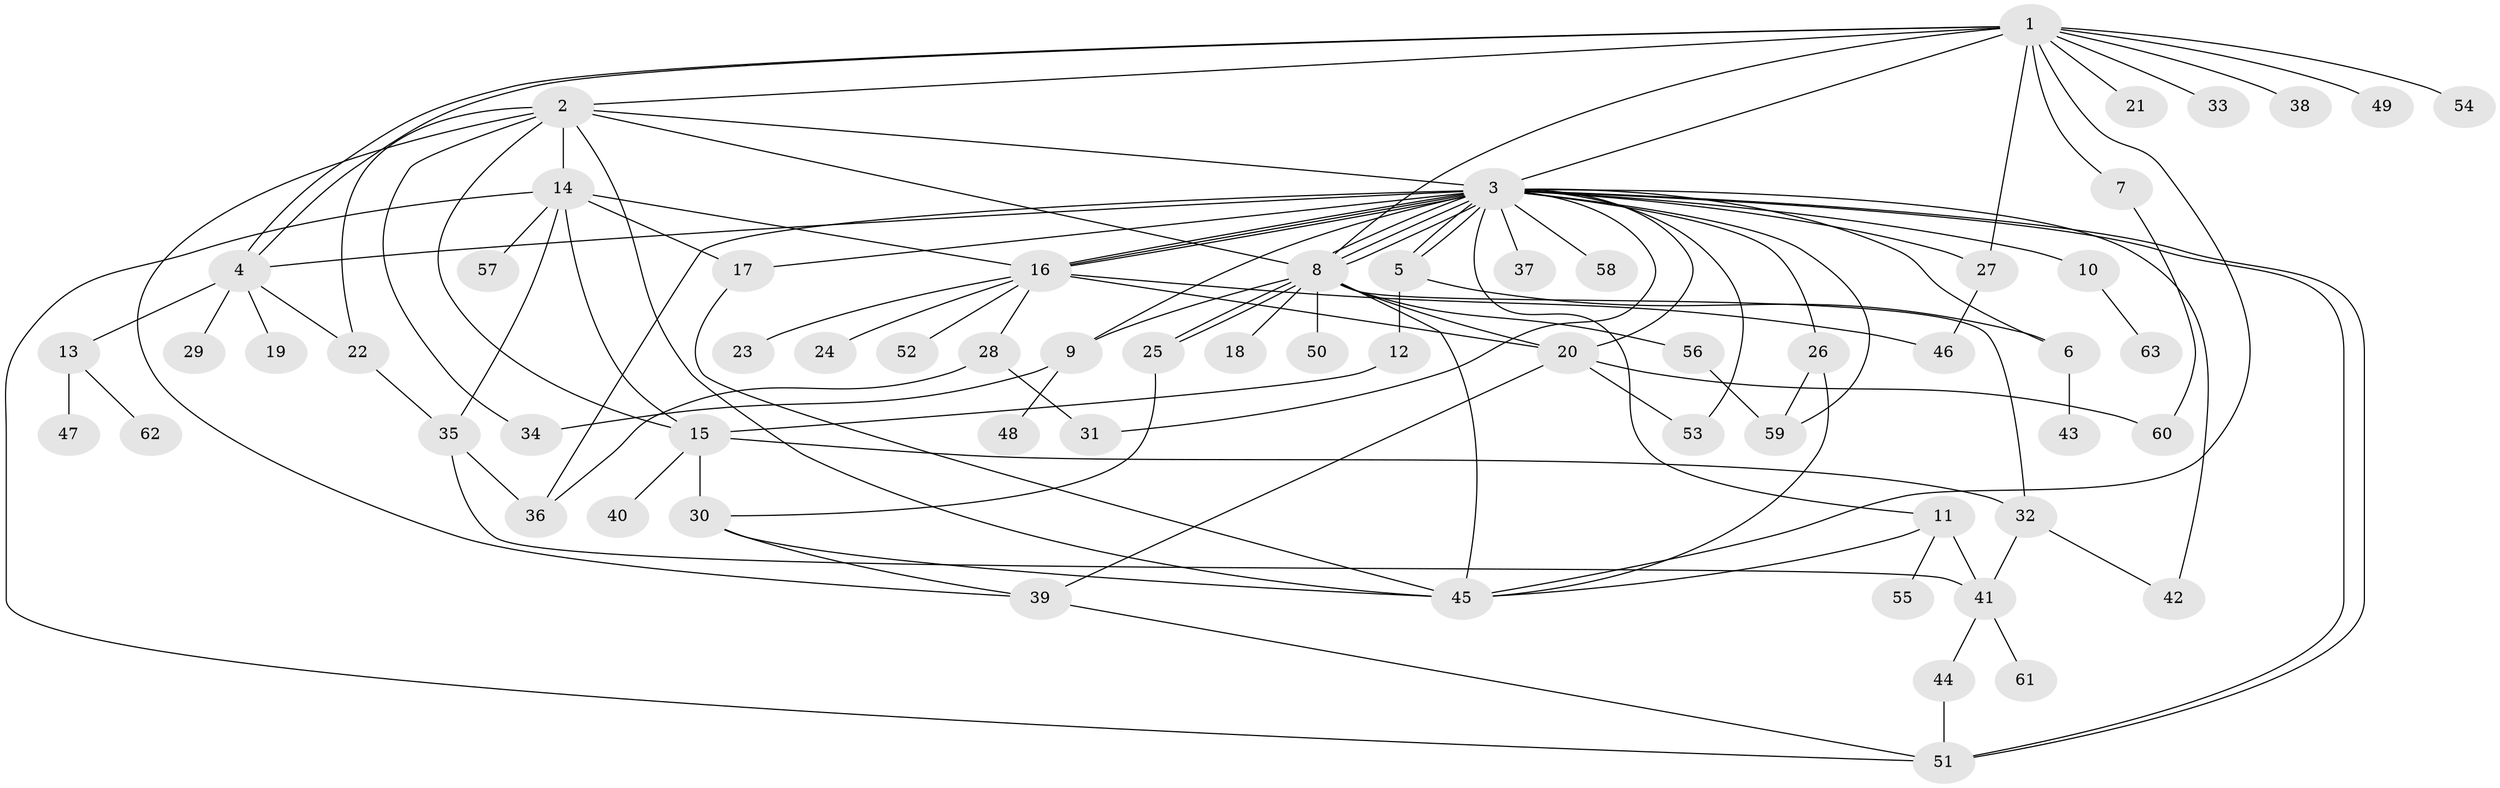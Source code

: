 // Generated by graph-tools (version 1.1) at 2025/26/03/09/25 03:26:05]
// undirected, 63 vertices, 110 edges
graph export_dot {
graph [start="1"]
  node [color=gray90,style=filled];
  1;
  2;
  3;
  4;
  5;
  6;
  7;
  8;
  9;
  10;
  11;
  12;
  13;
  14;
  15;
  16;
  17;
  18;
  19;
  20;
  21;
  22;
  23;
  24;
  25;
  26;
  27;
  28;
  29;
  30;
  31;
  32;
  33;
  34;
  35;
  36;
  37;
  38;
  39;
  40;
  41;
  42;
  43;
  44;
  45;
  46;
  47;
  48;
  49;
  50;
  51;
  52;
  53;
  54;
  55;
  56;
  57;
  58;
  59;
  60;
  61;
  62;
  63;
  1 -- 2;
  1 -- 3;
  1 -- 4;
  1 -- 4;
  1 -- 7;
  1 -- 8;
  1 -- 21;
  1 -- 27;
  1 -- 33;
  1 -- 38;
  1 -- 45;
  1 -- 49;
  1 -- 54;
  2 -- 3;
  2 -- 8;
  2 -- 14;
  2 -- 15;
  2 -- 22;
  2 -- 34;
  2 -- 39;
  2 -- 45;
  3 -- 4;
  3 -- 5;
  3 -- 5;
  3 -- 6;
  3 -- 8;
  3 -- 8;
  3 -- 8;
  3 -- 9;
  3 -- 10;
  3 -- 11;
  3 -- 16;
  3 -- 16;
  3 -- 16;
  3 -- 17;
  3 -- 20;
  3 -- 26;
  3 -- 27;
  3 -- 31;
  3 -- 36;
  3 -- 37;
  3 -- 42;
  3 -- 51;
  3 -- 51;
  3 -- 53;
  3 -- 58;
  3 -- 59;
  4 -- 13;
  4 -- 19;
  4 -- 22;
  4 -- 29;
  5 -- 6;
  5 -- 12;
  6 -- 43;
  7 -- 60;
  8 -- 9;
  8 -- 18;
  8 -- 20;
  8 -- 25;
  8 -- 25;
  8 -- 32;
  8 -- 45;
  8 -- 50;
  8 -- 56;
  9 -- 34;
  9 -- 48;
  10 -- 63;
  11 -- 41;
  11 -- 45;
  11 -- 55;
  12 -- 15;
  13 -- 47;
  13 -- 62;
  14 -- 15;
  14 -- 16;
  14 -- 17;
  14 -- 35;
  14 -- 51;
  14 -- 57;
  15 -- 30;
  15 -- 32;
  15 -- 40;
  16 -- 20;
  16 -- 23;
  16 -- 24;
  16 -- 28;
  16 -- 46;
  16 -- 52;
  17 -- 45;
  20 -- 39;
  20 -- 53;
  20 -- 60;
  22 -- 35;
  25 -- 30;
  26 -- 45;
  26 -- 59;
  27 -- 46;
  28 -- 31;
  28 -- 36;
  30 -- 39;
  30 -- 45;
  32 -- 41;
  32 -- 42;
  35 -- 36;
  35 -- 41;
  39 -- 51;
  41 -- 44;
  41 -- 61;
  44 -- 51;
  56 -- 59;
}
